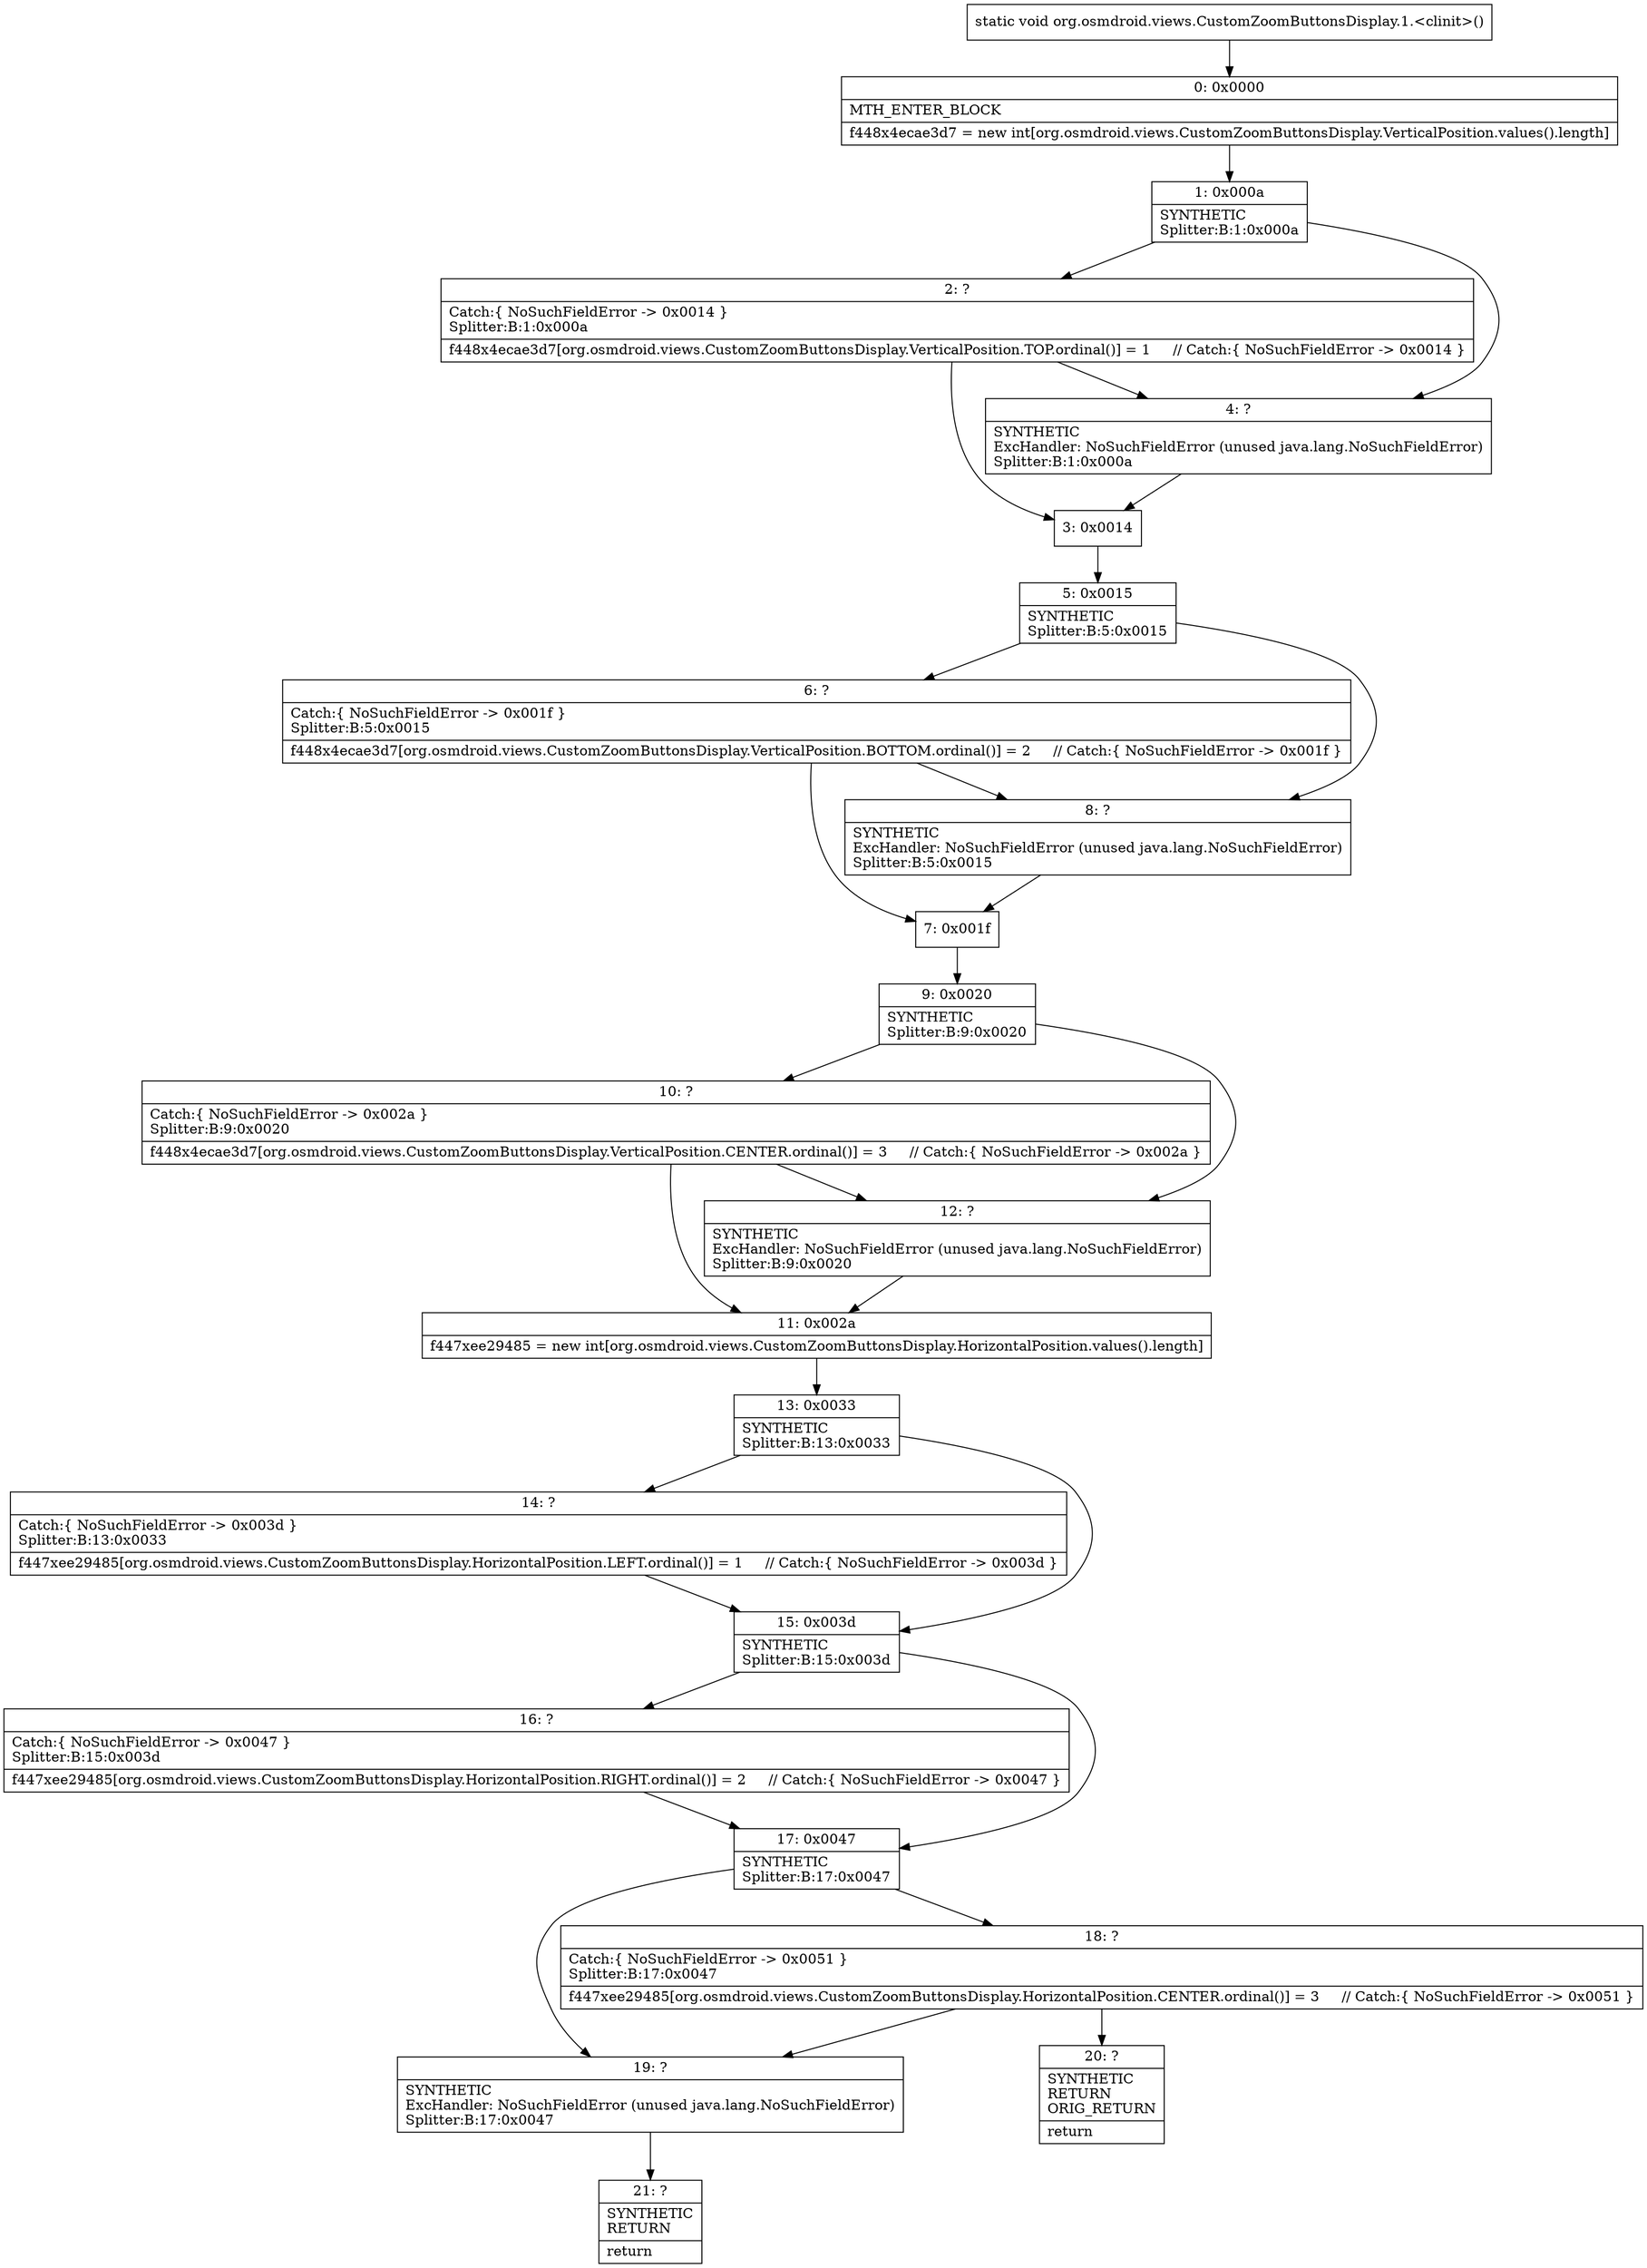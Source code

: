 digraph "CFG fororg.osmdroid.views.CustomZoomButtonsDisplay.1.\<clinit\>()V" {
Node_0 [shape=record,label="{0\:\ 0x0000|MTH_ENTER_BLOCK\l|f448x4ecae3d7 = new int[org.osmdroid.views.CustomZoomButtonsDisplay.VerticalPosition.values().length]\l}"];
Node_1 [shape=record,label="{1\:\ 0x000a|SYNTHETIC\lSplitter:B:1:0x000a\l}"];
Node_2 [shape=record,label="{2\:\ ?|Catch:\{ NoSuchFieldError \-\> 0x0014 \}\lSplitter:B:1:0x000a\l|f448x4ecae3d7[org.osmdroid.views.CustomZoomButtonsDisplay.VerticalPosition.TOP.ordinal()] = 1     \/\/ Catch:\{ NoSuchFieldError \-\> 0x0014 \}\l}"];
Node_3 [shape=record,label="{3\:\ 0x0014}"];
Node_4 [shape=record,label="{4\:\ ?|SYNTHETIC\lExcHandler: NoSuchFieldError (unused java.lang.NoSuchFieldError)\lSplitter:B:1:0x000a\l}"];
Node_5 [shape=record,label="{5\:\ 0x0015|SYNTHETIC\lSplitter:B:5:0x0015\l}"];
Node_6 [shape=record,label="{6\:\ ?|Catch:\{ NoSuchFieldError \-\> 0x001f \}\lSplitter:B:5:0x0015\l|f448x4ecae3d7[org.osmdroid.views.CustomZoomButtonsDisplay.VerticalPosition.BOTTOM.ordinal()] = 2     \/\/ Catch:\{ NoSuchFieldError \-\> 0x001f \}\l}"];
Node_7 [shape=record,label="{7\:\ 0x001f}"];
Node_8 [shape=record,label="{8\:\ ?|SYNTHETIC\lExcHandler: NoSuchFieldError (unused java.lang.NoSuchFieldError)\lSplitter:B:5:0x0015\l}"];
Node_9 [shape=record,label="{9\:\ 0x0020|SYNTHETIC\lSplitter:B:9:0x0020\l}"];
Node_10 [shape=record,label="{10\:\ ?|Catch:\{ NoSuchFieldError \-\> 0x002a \}\lSplitter:B:9:0x0020\l|f448x4ecae3d7[org.osmdroid.views.CustomZoomButtonsDisplay.VerticalPosition.CENTER.ordinal()] = 3     \/\/ Catch:\{ NoSuchFieldError \-\> 0x002a \}\l}"];
Node_11 [shape=record,label="{11\:\ 0x002a|f447xee29485 = new int[org.osmdroid.views.CustomZoomButtonsDisplay.HorizontalPosition.values().length]\l}"];
Node_12 [shape=record,label="{12\:\ ?|SYNTHETIC\lExcHandler: NoSuchFieldError (unused java.lang.NoSuchFieldError)\lSplitter:B:9:0x0020\l}"];
Node_13 [shape=record,label="{13\:\ 0x0033|SYNTHETIC\lSplitter:B:13:0x0033\l}"];
Node_14 [shape=record,label="{14\:\ ?|Catch:\{ NoSuchFieldError \-\> 0x003d \}\lSplitter:B:13:0x0033\l|f447xee29485[org.osmdroid.views.CustomZoomButtonsDisplay.HorizontalPosition.LEFT.ordinal()] = 1     \/\/ Catch:\{ NoSuchFieldError \-\> 0x003d \}\l}"];
Node_15 [shape=record,label="{15\:\ 0x003d|SYNTHETIC\lSplitter:B:15:0x003d\l}"];
Node_16 [shape=record,label="{16\:\ ?|Catch:\{ NoSuchFieldError \-\> 0x0047 \}\lSplitter:B:15:0x003d\l|f447xee29485[org.osmdroid.views.CustomZoomButtonsDisplay.HorizontalPosition.RIGHT.ordinal()] = 2     \/\/ Catch:\{ NoSuchFieldError \-\> 0x0047 \}\l}"];
Node_17 [shape=record,label="{17\:\ 0x0047|SYNTHETIC\lSplitter:B:17:0x0047\l}"];
Node_18 [shape=record,label="{18\:\ ?|Catch:\{ NoSuchFieldError \-\> 0x0051 \}\lSplitter:B:17:0x0047\l|f447xee29485[org.osmdroid.views.CustomZoomButtonsDisplay.HorizontalPosition.CENTER.ordinal()] = 3     \/\/ Catch:\{ NoSuchFieldError \-\> 0x0051 \}\l}"];
Node_19 [shape=record,label="{19\:\ ?|SYNTHETIC\lExcHandler: NoSuchFieldError (unused java.lang.NoSuchFieldError)\lSplitter:B:17:0x0047\l}"];
Node_20 [shape=record,label="{20\:\ ?|SYNTHETIC\lRETURN\lORIG_RETURN\l|return\l}"];
Node_21 [shape=record,label="{21\:\ ?|SYNTHETIC\lRETURN\l|return\l}"];
MethodNode[shape=record,label="{static void org.osmdroid.views.CustomZoomButtonsDisplay.1.\<clinit\>() }"];
MethodNode -> Node_0;
Node_0 -> Node_1;
Node_1 -> Node_2;
Node_1 -> Node_4;
Node_2 -> Node_3;
Node_2 -> Node_4;
Node_3 -> Node_5;
Node_4 -> Node_3;
Node_5 -> Node_6;
Node_5 -> Node_8;
Node_6 -> Node_7;
Node_6 -> Node_8;
Node_7 -> Node_9;
Node_8 -> Node_7;
Node_9 -> Node_10;
Node_9 -> Node_12;
Node_10 -> Node_11;
Node_10 -> Node_12;
Node_11 -> Node_13;
Node_12 -> Node_11;
Node_13 -> Node_14;
Node_13 -> Node_15;
Node_14 -> Node_15;
Node_15 -> Node_16;
Node_15 -> Node_17;
Node_16 -> Node_17;
Node_17 -> Node_18;
Node_17 -> Node_19;
Node_18 -> Node_19;
Node_18 -> Node_20;
Node_19 -> Node_21;
}


